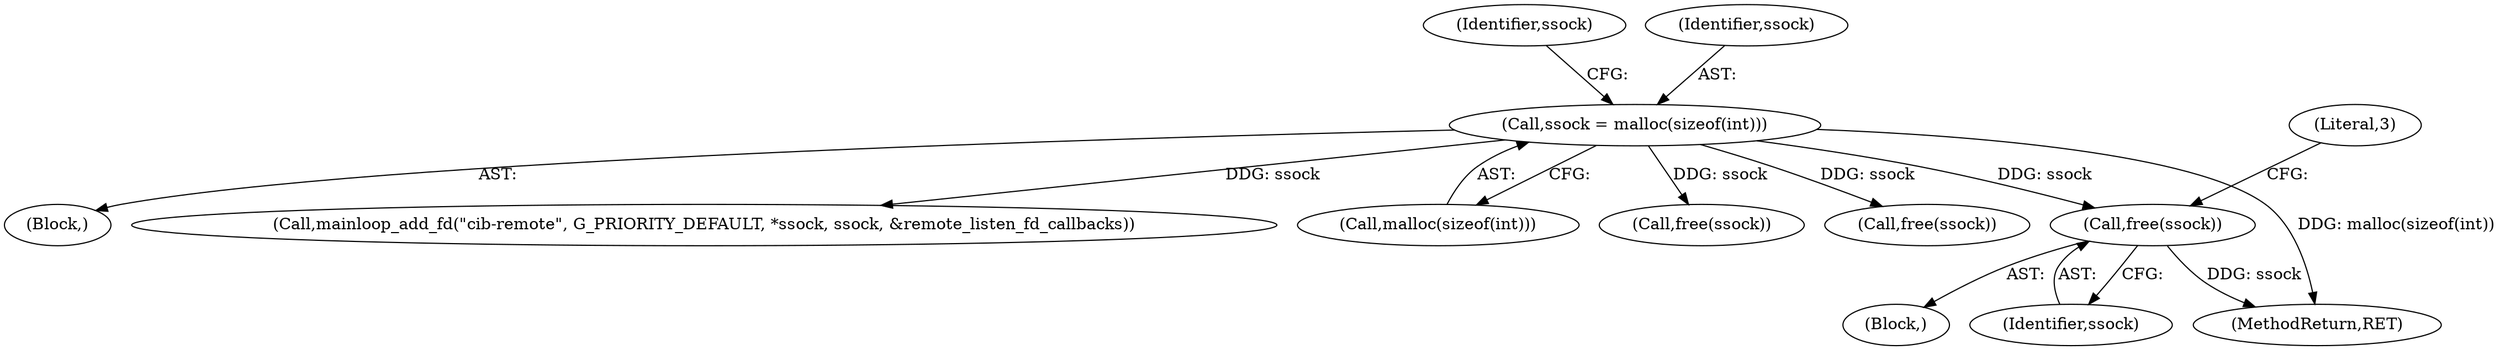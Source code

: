 digraph "0_pacemaker_564f7cc2a51dcd2f28ab12a13394f31be5aa3c93_4@API" {
"1000242" [label="(Call,free(ssock))"];
"1000138" [label="(Call,ssock = malloc(sizeof(int)))"];
"1000258" [label="(MethodReturn,RET)"];
"1000238" [label="(Block,)"];
"1000242" [label="(Call,free(ssock))"];
"1000138" [label="(Call,ssock = malloc(sizeof(int)))"];
"1000145" [label="(Identifier,ssock)"];
"1000246" [label="(Literal,3)"];
"1000108" [label="(Block,)"];
"1000247" [label="(Call,mainloop_add_fd(\"cib-remote\", G_PRIORITY_DEFAULT, *ssock, ssock, &remote_listen_fd_callbacks))"];
"1000140" [label="(Call,malloc(sizeof(int)))"];
"1000157" [label="(Call,free(ssock))"];
"1000225" [label="(Call,free(ssock))"];
"1000139" [label="(Identifier,ssock)"];
"1000243" [label="(Identifier,ssock)"];
"1000242" -> "1000238"  [label="AST: "];
"1000242" -> "1000243"  [label="CFG: "];
"1000243" -> "1000242"  [label="AST: "];
"1000246" -> "1000242"  [label="CFG: "];
"1000242" -> "1000258"  [label="DDG: ssock"];
"1000138" -> "1000242"  [label="DDG: ssock"];
"1000138" -> "1000108"  [label="AST: "];
"1000138" -> "1000140"  [label="CFG: "];
"1000139" -> "1000138"  [label="AST: "];
"1000140" -> "1000138"  [label="AST: "];
"1000145" -> "1000138"  [label="CFG: "];
"1000138" -> "1000258"  [label="DDG: malloc(sizeof(int))"];
"1000138" -> "1000157"  [label="DDG: ssock"];
"1000138" -> "1000225"  [label="DDG: ssock"];
"1000138" -> "1000247"  [label="DDG: ssock"];
}
